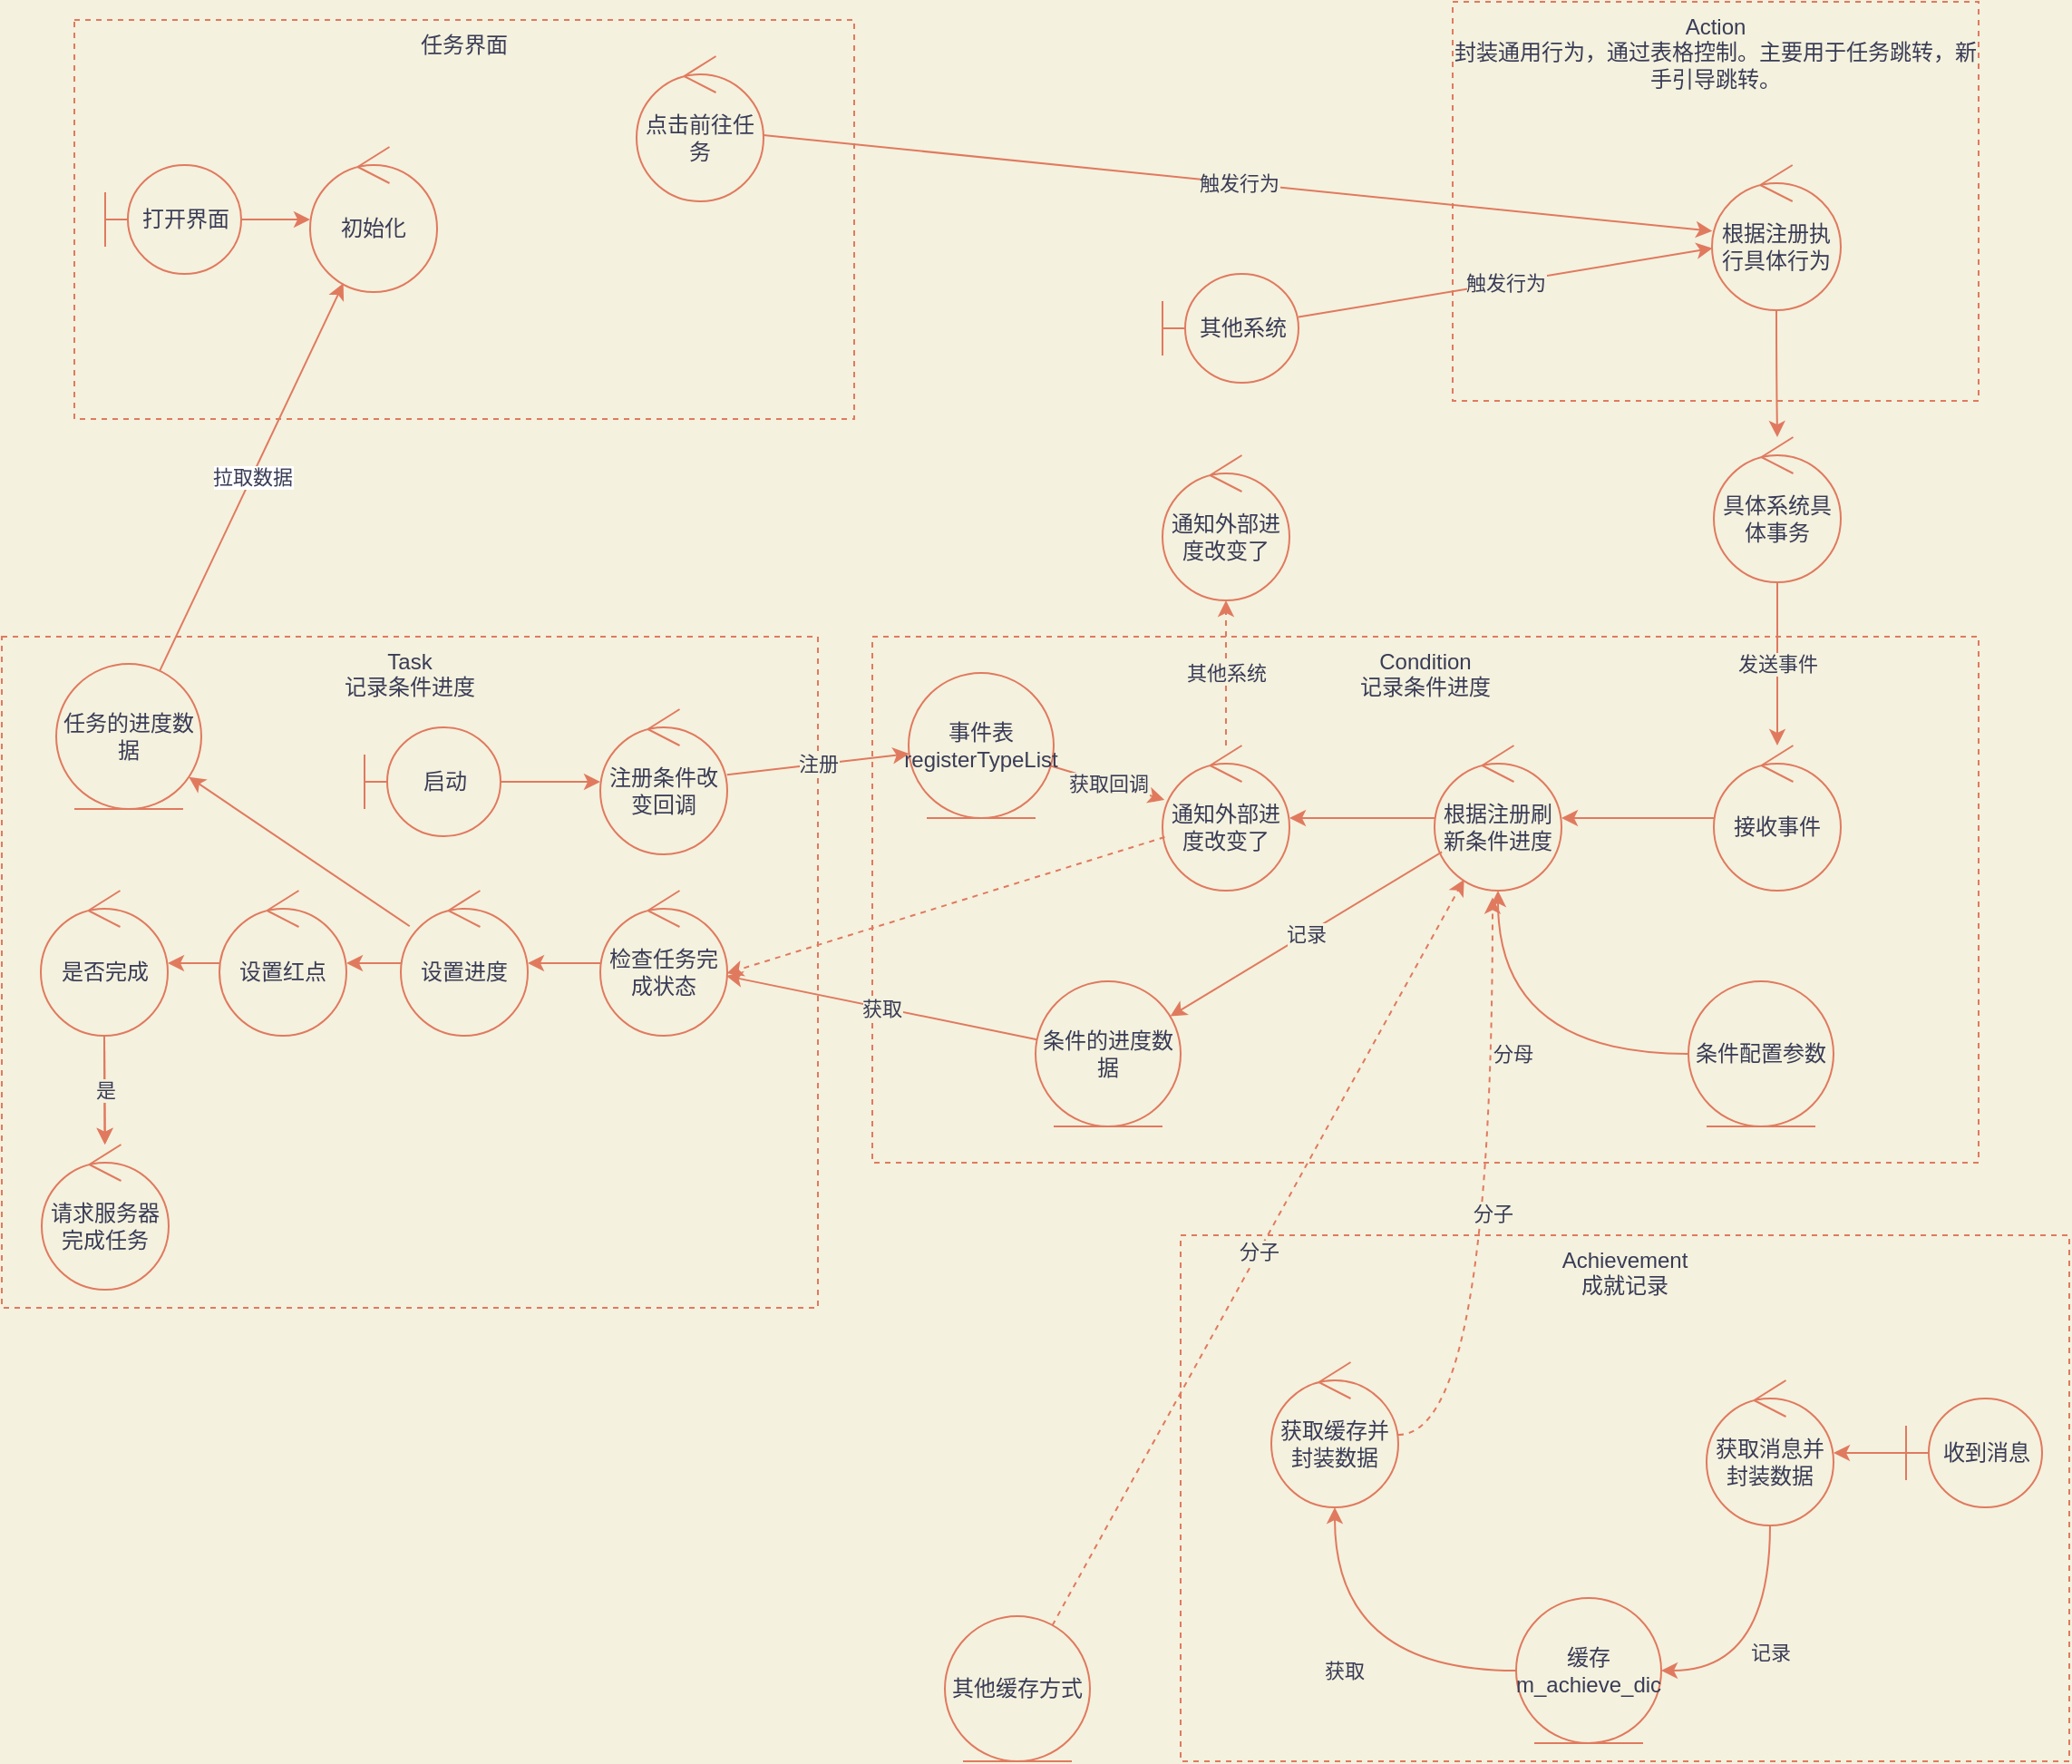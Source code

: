 <mxfile version="18.2.0" type="github">
  <diagram id="W02hB2R3WXop9_Jy0zCd" name="第 1 页">
    <mxGraphModel dx="2377" dy="835" grid="1" gridSize="10" guides="1" tooltips="1" connect="1" arrows="1" fold="1" page="1" pageScale="1" pageWidth="827" pageHeight="1169" background="#F4F1DE" math="0" shadow="0">
      <root>
        <mxCell id="0" />
        <mxCell id="1" parent="0" />
        <mxCell id="hfSx2sAuh5kj68jIHD0Z-21" value="Achievement&lt;br&gt;成就记录" style="rounded=0;whiteSpace=wrap;html=1;fillColor=none;dashed=1;labelPosition=center;verticalLabelPosition=middle;align=center;verticalAlign=top;strokeColor=#E07A5F;fontColor=#393C56;" parent="1" vertex="1">
          <mxGeometry x="180" y="820" width="490" height="290" as="geometry" />
        </mxCell>
        <mxCell id="hfSx2sAuh5kj68jIHD0Z-1" value="Action&lt;br&gt;封装通用行为，通过表格控制。主要用于任务跳转，新手引导跳转。" style="rounded=0;whiteSpace=wrap;html=1;fillColor=none;dashed=1;labelPosition=center;verticalLabelPosition=middle;align=center;verticalAlign=top;strokeColor=#E07A5F;fontColor=#393C56;" parent="1" vertex="1">
          <mxGeometry x="330" y="140" width="290" height="220" as="geometry" />
        </mxCell>
        <mxCell id="hfSx2sAuh5kj68jIHD0Z-6" value="触发行为" style="rounded=0;orthogonalLoop=1;jettySize=auto;html=1;labelBackgroundColor=#F4F1DE;strokeColor=#E07A5F;fontColor=#393C56;" parent="1" source="JfK0Wnu50M8rsips0ciG-9" target="hfSx2sAuh5kj68jIHD0Z-5" edge="1">
          <mxGeometry relative="1" as="geometry" />
        </mxCell>
        <mxCell id="hfSx2sAuh5kj68jIHD0Z-7" value="触发行为" style="rounded=0;orthogonalLoop=1;jettySize=auto;html=1;labelBackgroundColor=#F4F1DE;strokeColor=#E07A5F;fontColor=#393C56;" parent="1" source="hfSx2sAuh5kj68jIHD0Z-4" target="hfSx2sAuh5kj68jIHD0Z-5" edge="1">
          <mxGeometry relative="1" as="geometry" />
        </mxCell>
        <mxCell id="hfSx2sAuh5kj68jIHD0Z-4" value="其他系统" style="shape=umlBoundary;whiteSpace=wrap;html=1;fillColor=none;strokeColor=#E07A5F;fontColor=#393C56;" parent="1" vertex="1">
          <mxGeometry x="170" y="290" width="75" height="60" as="geometry" />
        </mxCell>
        <mxCell id="hfSx2sAuh5kj68jIHD0Z-13" style="edgeStyle=orthogonalEdgeStyle;rounded=0;orthogonalLoop=1;jettySize=auto;html=1;labelBackgroundColor=#F4F1DE;strokeColor=#E07A5F;fontColor=#393C56;curved=1;" parent="1" source="hfSx2sAuh5kj68jIHD0Z-5" target="hfSx2sAuh5kj68jIHD0Z-12" edge="1">
          <mxGeometry relative="1" as="geometry" />
        </mxCell>
        <mxCell id="hfSx2sAuh5kj68jIHD0Z-5" value="根据注册执行具体行为" style="ellipse;shape=umlControl;whiteSpace=wrap;html=1;fillColor=none;strokeColor=#E07A5F;fontColor=#393C56;" parent="1" vertex="1">
          <mxGeometry x="473" y="230" width="71" height="80" as="geometry" />
        </mxCell>
        <mxCell id="hfSx2sAuh5kj68jIHD0Z-10" value="Condition&lt;br&gt;记录条件进度" style="rounded=0;whiteSpace=wrap;html=1;fillColor=none;dashed=1;labelPosition=center;verticalLabelPosition=middle;align=center;verticalAlign=top;strokeColor=#E07A5F;fontColor=#393C56;" parent="1" vertex="1">
          <mxGeometry x="10" y="490" width="610" height="290" as="geometry" />
        </mxCell>
        <mxCell id="hfSx2sAuh5kj68jIHD0Z-15" value="发送事件" style="edgeStyle=orthogonalEdgeStyle;rounded=0;orthogonalLoop=1;jettySize=auto;html=1;labelBackgroundColor=#F4F1DE;strokeColor=#E07A5F;fontColor=#393C56;curved=1;" parent="1" source="hfSx2sAuh5kj68jIHD0Z-12" target="hfSx2sAuh5kj68jIHD0Z-14" edge="1">
          <mxGeometry relative="1" as="geometry" />
        </mxCell>
        <mxCell id="hfSx2sAuh5kj68jIHD0Z-12" value="具体系统具体事务" style="ellipse;shape=umlControl;whiteSpace=wrap;html=1;fillColor=none;strokeColor=#E07A5F;fontColor=#393C56;" parent="1" vertex="1">
          <mxGeometry x="474" y="380" width="70" height="80" as="geometry" />
        </mxCell>
        <mxCell id="hfSx2sAuh5kj68jIHD0Z-17" value="" style="edgeStyle=orthogonalEdgeStyle;rounded=0;orthogonalLoop=1;jettySize=auto;html=1;labelBackgroundColor=#F4F1DE;strokeColor=#E07A5F;fontColor=#393C56;curved=1;" parent="1" source="hfSx2sAuh5kj68jIHD0Z-14" target="hfSx2sAuh5kj68jIHD0Z-16" edge="1">
          <mxGeometry relative="1" as="geometry" />
        </mxCell>
        <mxCell id="hfSx2sAuh5kj68jIHD0Z-14" value="接收事件" style="ellipse;shape=umlControl;whiteSpace=wrap;html=1;fillColor=none;strokeColor=#E07A5F;fontColor=#393C56;" parent="1" vertex="1">
          <mxGeometry x="474" y="550" width="70" height="80" as="geometry" />
        </mxCell>
        <mxCell id="hfSx2sAuh5kj68jIHD0Z-34" value="" style="edgeStyle=orthogonalEdgeStyle;curved=0;rounded=1;sketch=0;orthogonalLoop=1;jettySize=auto;html=1;fontColor=#393C56;strokeColor=#E07A5F;fillColor=#F2CC8F;labelBackgroundColor=#F4F1DE;" parent="1" source="hfSx2sAuh5kj68jIHD0Z-16" target="hfSx2sAuh5kj68jIHD0Z-33" edge="1">
          <mxGeometry relative="1" as="geometry" />
        </mxCell>
        <mxCell id="vCqVZA3wzi98IfluUlKk-2" value="记录" style="rounded=0;orthogonalLoop=1;jettySize=auto;html=1;labelBackgroundColor=#F4F1DE;strokeColor=#E07A5F;fontColor=#393C56;" parent="1" source="hfSx2sAuh5kj68jIHD0Z-16" target="vCqVZA3wzi98IfluUlKk-1" edge="1">
          <mxGeometry relative="1" as="geometry" />
        </mxCell>
        <mxCell id="hfSx2sAuh5kj68jIHD0Z-16" value="根据注册刷新条件进度" style="ellipse;shape=umlControl;whiteSpace=wrap;html=1;fillColor=none;strokeColor=#E07A5F;fontColor=#393C56;" parent="1" vertex="1">
          <mxGeometry x="320" y="550" width="70" height="80" as="geometry" />
        </mxCell>
        <mxCell id="hfSx2sAuh5kj68jIHD0Z-27" value="获取" style="edgeStyle=orthogonalEdgeStyle;rounded=0;orthogonalLoop=1;jettySize=auto;html=1;labelBackgroundColor=#F4F1DE;strokeColor=#E07A5F;fontColor=#393C56;curved=1;" parent="1" source="hfSx2sAuh5kj68jIHD0Z-18" target="hfSx2sAuh5kj68jIHD0Z-26" edge="1">
          <mxGeometry relative="1" as="geometry" />
        </mxCell>
        <mxCell id="hfSx2sAuh5kj68jIHD0Z-18" value="&lt;div&gt;缓存&lt;/div&gt;&lt;div&gt;m_achieve_dic&lt;/div&gt;" style="ellipse;shape=umlEntity;whiteSpace=wrap;html=1;fillColor=none;strokeColor=#E07A5F;fontColor=#393C56;" parent="1" vertex="1">
          <mxGeometry x="365" y="1020" width="80" height="80" as="geometry" />
        </mxCell>
        <mxCell id="hfSx2sAuh5kj68jIHD0Z-20" value="分母" style="edgeStyle=orthogonalEdgeStyle;rounded=0;orthogonalLoop=1;jettySize=auto;html=1;labelBackgroundColor=#F4F1DE;strokeColor=#E07A5F;fontColor=#393C56;curved=1;" parent="1" source="hfSx2sAuh5kj68jIHD0Z-19" target="hfSx2sAuh5kj68jIHD0Z-16" edge="1">
          <mxGeometry relative="1" as="geometry" />
        </mxCell>
        <mxCell id="hfSx2sAuh5kj68jIHD0Z-19" value="条件配置参数" style="ellipse;shape=umlEntity;whiteSpace=wrap;html=1;fillColor=none;strokeColor=#E07A5F;fontColor=#393C56;" parent="1" vertex="1">
          <mxGeometry x="460" y="680" width="80" height="80" as="geometry" />
        </mxCell>
        <mxCell id="hfSx2sAuh5kj68jIHD0Z-25" style="edgeStyle=orthogonalEdgeStyle;rounded=0;orthogonalLoop=1;jettySize=auto;html=1;labelBackgroundColor=#F4F1DE;strokeColor=#E07A5F;fontColor=#393C56;curved=1;" parent="1" source="hfSx2sAuh5kj68jIHD0Z-22" target="hfSx2sAuh5kj68jIHD0Z-23" edge="1">
          <mxGeometry relative="1" as="geometry" />
        </mxCell>
        <mxCell id="hfSx2sAuh5kj68jIHD0Z-22" value="收到消息" style="shape=umlBoundary;whiteSpace=wrap;html=1;fillColor=none;strokeColor=#E07A5F;fontColor=#393C56;" parent="1" vertex="1">
          <mxGeometry x="580" y="910" width="75" height="60" as="geometry" />
        </mxCell>
        <mxCell id="hfSx2sAuh5kj68jIHD0Z-24" value="记录" style="edgeStyle=orthogonalEdgeStyle;rounded=0;orthogonalLoop=1;jettySize=auto;html=1;entryX=1;entryY=0.5;entryDx=0;entryDy=0;exitX=0.5;exitY=1;exitDx=0;exitDy=0;exitPerimeter=0;labelBackgroundColor=#F4F1DE;strokeColor=#E07A5F;fontColor=#393C56;curved=1;" parent="1" source="hfSx2sAuh5kj68jIHD0Z-23" target="hfSx2sAuh5kj68jIHD0Z-18" edge="1">
          <mxGeometry relative="1" as="geometry" />
        </mxCell>
        <mxCell id="hfSx2sAuh5kj68jIHD0Z-23" value="获取消息并封装数据" style="ellipse;shape=umlControl;whiteSpace=wrap;html=1;fillColor=none;strokeColor=#E07A5F;fontColor=#393C56;" parent="1" vertex="1">
          <mxGeometry x="470" y="900" width="70" height="80" as="geometry" />
        </mxCell>
        <mxCell id="hfSx2sAuh5kj68jIHD0Z-28" value="分子" style="edgeStyle=orthogonalEdgeStyle;rounded=0;orthogonalLoop=1;jettySize=auto;html=1;entryX=0.457;entryY=1.047;entryDx=0;entryDy=0;entryPerimeter=0;exitX=1;exitY=0.5;exitDx=0;exitDy=0;exitPerimeter=0;labelBackgroundColor=#F4F1DE;strokeColor=#E07A5F;fontColor=#393C56;curved=1;dashed=1;" parent="1" source="hfSx2sAuh5kj68jIHD0Z-26" target="hfSx2sAuh5kj68jIHD0Z-16" edge="1">
          <mxGeometry relative="1" as="geometry">
            <Array as="points">
              <mxPoint x="352" y="930" />
            </Array>
          </mxGeometry>
        </mxCell>
        <mxCell id="hfSx2sAuh5kj68jIHD0Z-26" value="获取缓存并封装数据" style="ellipse;shape=umlControl;whiteSpace=wrap;html=1;fillColor=none;strokeColor=#E07A5F;fontColor=#393C56;" parent="1" vertex="1">
          <mxGeometry x="230" y="890" width="70" height="80" as="geometry" />
        </mxCell>
        <mxCell id="hfSx2sAuh5kj68jIHD0Z-32" value="分子" style="rounded=1;sketch=0;orthogonalLoop=1;jettySize=auto;html=1;fontColor=#393C56;strokeColor=#E07A5F;fillColor=#F2CC8F;curved=1;dashed=1;labelBackgroundColor=#F4F1DE;" parent="1" source="hfSx2sAuh5kj68jIHD0Z-31" target="hfSx2sAuh5kj68jIHD0Z-16" edge="1">
          <mxGeometry relative="1" as="geometry">
            <mxPoint x="110" y="820" as="targetPoint" />
          </mxGeometry>
        </mxCell>
        <mxCell id="hfSx2sAuh5kj68jIHD0Z-31" value="&lt;div&gt;其他缓存方式&lt;/div&gt;" style="ellipse;shape=umlEntity;whiteSpace=wrap;html=1;fillColor=none;strokeColor=#E07A5F;fontColor=#393C56;" parent="1" vertex="1">
          <mxGeometry x="50" y="1030" width="80" height="80" as="geometry" />
        </mxCell>
        <mxCell id="hfSx2sAuh5kj68jIHD0Z-37" value="其他系统" style="rounded=1;sketch=0;orthogonalLoop=1;jettySize=auto;html=1;fontColor=#393C56;strokeColor=#E07A5F;fillColor=#F2CC8F;dashed=1;labelBackgroundColor=#F4F1DE;" parent="1" source="hfSx2sAuh5kj68jIHD0Z-33" target="hfSx2sAuh5kj68jIHD0Z-36" edge="1">
          <mxGeometry relative="1" as="geometry" />
        </mxCell>
        <mxCell id="hfSx2sAuh5kj68jIHD0Z-47" style="edgeStyle=none;rounded=1;sketch=0;orthogonalLoop=1;jettySize=auto;html=1;entryX=0.997;entryY=0.57;entryDx=0;entryDy=0;entryPerimeter=0;fontColor=#393C56;strokeColor=#E07A5F;fillColor=#F2CC8F;dashed=1;labelBackgroundColor=#F4F1DE;" parent="1" source="hfSx2sAuh5kj68jIHD0Z-33" target="hfSx2sAuh5kj68jIHD0Z-46" edge="1">
          <mxGeometry relative="1" as="geometry" />
        </mxCell>
        <mxCell id="hfSx2sAuh5kj68jIHD0Z-33" value="通知外部进度改变了" style="ellipse;shape=umlControl;whiteSpace=wrap;html=1;fillColor=none;strokeColor=#E07A5F;fontColor=#393C56;" parent="1" vertex="1">
          <mxGeometry x="170" y="550" width="70" height="80" as="geometry" />
        </mxCell>
        <mxCell id="hfSx2sAuh5kj68jIHD0Z-35" value="Task&lt;br&gt;记录条件进度" style="rounded=0;whiteSpace=wrap;html=1;fillColor=none;dashed=1;labelPosition=center;verticalLabelPosition=middle;align=center;verticalAlign=top;strokeColor=#E07A5F;fontColor=#393C56;" parent="1" vertex="1">
          <mxGeometry x="-470" y="490" width="450" height="370" as="geometry" />
        </mxCell>
        <mxCell id="hfSx2sAuh5kj68jIHD0Z-36" value="通知外部进度改变了" style="ellipse;shape=umlControl;whiteSpace=wrap;html=1;fillColor=none;strokeColor=#E07A5F;fontColor=#393C56;" parent="1" vertex="1">
          <mxGeometry x="170" y="390" width="70" height="80" as="geometry" />
        </mxCell>
        <mxCell id="hfSx2sAuh5kj68jIHD0Z-41" value="注册" style="edgeStyle=none;rounded=1;sketch=0;orthogonalLoop=1;jettySize=auto;html=1;fontColor=#393C56;strokeColor=#E07A5F;fillColor=#F2CC8F;labelBackgroundColor=#F4F1DE;" parent="1" source="hfSx2sAuh5kj68jIHD0Z-38" target="hfSx2sAuh5kj68jIHD0Z-40" edge="1">
          <mxGeometry relative="1" as="geometry" />
        </mxCell>
        <mxCell id="hfSx2sAuh5kj68jIHD0Z-38" value="注册条件改变回调" style="ellipse;shape=umlControl;whiteSpace=wrap;html=1;fillColor=none;strokeColor=#E07A5F;fontColor=#393C56;" parent="1" vertex="1">
          <mxGeometry x="-140" y="530" width="70" height="80" as="geometry" />
        </mxCell>
        <mxCell id="hfSx2sAuh5kj68jIHD0Z-42" value="获取回调" style="edgeStyle=none;rounded=1;sketch=0;orthogonalLoop=1;jettySize=auto;html=1;fontColor=#393C56;strokeColor=#E07A5F;fillColor=#F2CC8F;labelBackgroundColor=#F4F1DE;" parent="1" source="hfSx2sAuh5kj68jIHD0Z-40" target="hfSx2sAuh5kj68jIHD0Z-33" edge="1">
          <mxGeometry relative="1" as="geometry" />
        </mxCell>
        <mxCell id="hfSx2sAuh5kj68jIHD0Z-40" value="事件表&lt;br&gt;registerTypeList" style="ellipse;shape=umlEntity;whiteSpace=wrap;html=1;fillColor=none;strokeColor=#E07A5F;fontColor=#393C56;" parent="1" vertex="1">
          <mxGeometry x="30" y="510" width="80" height="80" as="geometry" />
        </mxCell>
        <mxCell id="hfSx2sAuh5kj68jIHD0Z-44" style="edgeStyle=none;rounded=1;sketch=0;orthogonalLoop=1;jettySize=auto;html=1;fontColor=#393C56;strokeColor=#E07A5F;fillColor=#F2CC8F;labelBackgroundColor=#F4F1DE;" parent="1" source="hfSx2sAuh5kj68jIHD0Z-43" target="hfSx2sAuh5kj68jIHD0Z-38" edge="1">
          <mxGeometry relative="1" as="geometry" />
        </mxCell>
        <mxCell id="hfSx2sAuh5kj68jIHD0Z-43" value="启动" style="shape=umlBoundary;whiteSpace=wrap;html=1;fillColor=none;strokeColor=#E07A5F;fontColor=#393C56;" parent="1" vertex="1">
          <mxGeometry x="-270" y="540" width="75" height="60" as="geometry" />
        </mxCell>
        <mxCell id="vCqVZA3wzi98IfluUlKk-6" value="" style="edgeStyle=none;rounded=0;orthogonalLoop=1;jettySize=auto;html=1;labelBackgroundColor=#F4F1DE;strokeColor=#E07A5F;fontColor=#393C56;" parent="1" source="hfSx2sAuh5kj68jIHD0Z-46" target="vCqVZA3wzi98IfluUlKk-5" edge="1">
          <mxGeometry relative="1" as="geometry" />
        </mxCell>
        <mxCell id="hfSx2sAuh5kj68jIHD0Z-46" value="检查任务完成状态" style="ellipse;shape=umlControl;whiteSpace=wrap;html=1;fillColor=none;strokeColor=#E07A5F;fontColor=#393C56;" parent="1" vertex="1">
          <mxGeometry x="-140" y="630" width="70" height="80" as="geometry" />
        </mxCell>
        <mxCell id="vCqVZA3wzi98IfluUlKk-4" value="获取" style="edgeStyle=none;rounded=0;orthogonalLoop=1;jettySize=auto;html=1;labelBackgroundColor=#F4F1DE;strokeColor=#E07A5F;fontColor=#393C56;" parent="1" source="vCqVZA3wzi98IfluUlKk-1" target="hfSx2sAuh5kj68jIHD0Z-46" edge="1">
          <mxGeometry relative="1" as="geometry" />
        </mxCell>
        <mxCell id="vCqVZA3wzi98IfluUlKk-1" value="条件的进度数据" style="ellipse;shape=umlEntity;whiteSpace=wrap;html=1;fillColor=none;strokeColor=#E07A5F;fontColor=#393C56;" parent="1" vertex="1">
          <mxGeometry x="100" y="680" width="80" height="80" as="geometry" />
        </mxCell>
        <mxCell id="vCqVZA3wzi98IfluUlKk-8" value="" style="edgeStyle=none;rounded=0;orthogonalLoop=1;jettySize=auto;html=1;labelBackgroundColor=#F4F1DE;strokeColor=#E07A5F;fontColor=#393C56;" parent="1" source="vCqVZA3wzi98IfluUlKk-5" target="vCqVZA3wzi98IfluUlKk-7" edge="1">
          <mxGeometry relative="1" as="geometry" />
        </mxCell>
        <mxCell id="JfK0Wnu50M8rsips0ciG-2" style="rounded=1;sketch=0;orthogonalLoop=1;jettySize=auto;html=1;fontColor=#393C56;strokeColor=#E07A5F;fillColor=#F2CC8F;" edge="1" parent="1" source="vCqVZA3wzi98IfluUlKk-5" target="JfK0Wnu50M8rsips0ciG-1">
          <mxGeometry relative="1" as="geometry" />
        </mxCell>
        <mxCell id="vCqVZA3wzi98IfluUlKk-5" value="设置进度" style="ellipse;shape=umlControl;whiteSpace=wrap;html=1;fillColor=none;strokeColor=#E07A5F;fontColor=#393C56;" parent="1" vertex="1">
          <mxGeometry x="-250" y="630" width="70" height="80" as="geometry" />
        </mxCell>
        <mxCell id="vCqVZA3wzi98IfluUlKk-10" value="" style="edgeStyle=none;rounded=0;orthogonalLoop=1;jettySize=auto;html=1;labelBackgroundColor=#F4F1DE;strokeColor=#E07A5F;fontColor=#393C56;" parent="1" source="vCqVZA3wzi98IfluUlKk-7" target="vCqVZA3wzi98IfluUlKk-9" edge="1">
          <mxGeometry relative="1" as="geometry" />
        </mxCell>
        <mxCell id="vCqVZA3wzi98IfluUlKk-7" value="设置红点" style="ellipse;shape=umlControl;whiteSpace=wrap;html=1;fillColor=none;strokeColor=#E07A5F;fontColor=#393C56;" parent="1" vertex="1">
          <mxGeometry x="-350" y="630" width="70" height="80" as="geometry" />
        </mxCell>
        <mxCell id="vCqVZA3wzi98IfluUlKk-12" value="" style="edgeStyle=none;rounded=0;orthogonalLoop=1;jettySize=auto;html=1;labelBackgroundColor=#F4F1DE;strokeColor=#E07A5F;fontColor=#393C56;" parent="1" source="vCqVZA3wzi98IfluUlKk-9" target="vCqVZA3wzi98IfluUlKk-11" edge="1">
          <mxGeometry relative="1" as="geometry" />
        </mxCell>
        <mxCell id="vCqVZA3wzi98IfluUlKk-15" value="是" style="edgeStyle=none;rounded=0;orthogonalLoop=1;jettySize=auto;html=1;labelBackgroundColor=#F4F1DE;strokeColor=#E07A5F;fontColor=#393C56;" parent="1" source="vCqVZA3wzi98IfluUlKk-9" target="vCqVZA3wzi98IfluUlKk-11" edge="1">
          <mxGeometry relative="1" as="geometry" />
        </mxCell>
        <mxCell id="vCqVZA3wzi98IfluUlKk-9" value="是否完成" style="ellipse;shape=umlControl;whiteSpace=wrap;html=1;fillColor=none;strokeColor=#E07A5F;fontColor=#393C56;" parent="1" vertex="1">
          <mxGeometry x="-448.5" y="630" width="70" height="80" as="geometry" />
        </mxCell>
        <mxCell id="vCqVZA3wzi98IfluUlKk-11" value="请求服务器完成任务" style="ellipse;shape=umlControl;whiteSpace=wrap;html=1;fillColor=none;strokeColor=#E07A5F;fontColor=#393C56;" parent="1" vertex="1">
          <mxGeometry x="-448" y="770" width="70" height="80" as="geometry" />
        </mxCell>
        <mxCell id="JfK0Wnu50M8rsips0ciG-8" value="拉取数据" style="edgeStyle=none;rounded=1;sketch=0;orthogonalLoop=1;jettySize=auto;html=1;fontColor=#393C56;strokeColor=#E07A5F;fillColor=#F2CC8F;" edge="1" parent="1" source="JfK0Wnu50M8rsips0ciG-1" target="JfK0Wnu50M8rsips0ciG-6">
          <mxGeometry relative="1" as="geometry" />
        </mxCell>
        <mxCell id="JfK0Wnu50M8rsips0ciG-1" value="任务的进度数据" style="ellipse;shape=umlEntity;whiteSpace=wrap;html=1;fillColor=none;strokeColor=#E07A5F;fontColor=#393C56;" vertex="1" parent="1">
          <mxGeometry x="-440" y="505" width="80" height="80" as="geometry" />
        </mxCell>
        <mxCell id="JfK0Wnu50M8rsips0ciG-3" value="任务界面" style="rounded=0;whiteSpace=wrap;html=1;fillColor=none;dashed=1;labelPosition=center;verticalLabelPosition=middle;align=center;verticalAlign=top;strokeColor=#E07A5F;fontColor=#393C56;" vertex="1" parent="1">
          <mxGeometry x="-430" y="150" width="430" height="220" as="geometry" />
        </mxCell>
        <mxCell id="JfK0Wnu50M8rsips0ciG-7" style="edgeStyle=none;rounded=1;sketch=0;orthogonalLoop=1;jettySize=auto;html=1;fontColor=#393C56;strokeColor=#E07A5F;fillColor=#F2CC8F;" edge="1" parent="1" source="JfK0Wnu50M8rsips0ciG-5" target="JfK0Wnu50M8rsips0ciG-6">
          <mxGeometry relative="1" as="geometry" />
        </mxCell>
        <mxCell id="JfK0Wnu50M8rsips0ciG-5" value="打开界面" style="shape=umlBoundary;whiteSpace=wrap;html=1;fillColor=none;strokeColor=#E07A5F;fontColor=#393C56;" vertex="1" parent="1">
          <mxGeometry x="-413" y="230" width="75" height="60" as="geometry" />
        </mxCell>
        <mxCell id="JfK0Wnu50M8rsips0ciG-6" value="初始化" style="ellipse;shape=umlControl;whiteSpace=wrap;html=1;fillColor=none;strokeColor=#E07A5F;fontColor=#393C56;" vertex="1" parent="1">
          <mxGeometry x="-300" y="220" width="70" height="80" as="geometry" />
        </mxCell>
        <mxCell id="JfK0Wnu50M8rsips0ciG-9" value="点击前往任务" style="ellipse;shape=umlControl;whiteSpace=wrap;html=1;fillColor=none;strokeColor=#E07A5F;fontColor=#393C56;" vertex="1" parent="1">
          <mxGeometry x="-120" y="170" width="70" height="80" as="geometry" />
        </mxCell>
      </root>
    </mxGraphModel>
  </diagram>
</mxfile>

